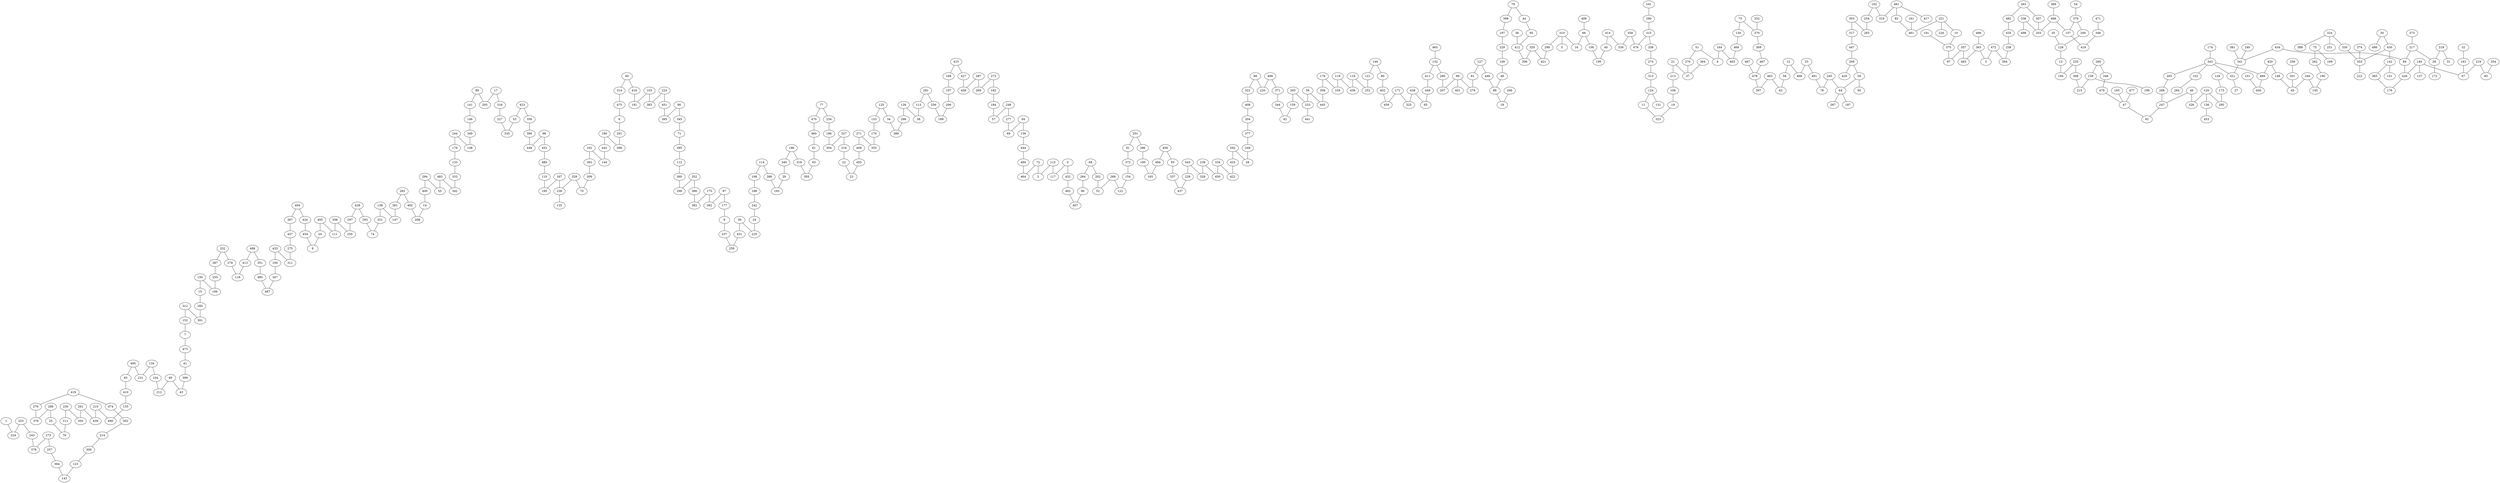 strict graph G {
1;
224;
253;
243;
378;
273;
257;
394;
143;
123;
300;
214;
302;
474;
419;
276;
376;
289;
25;
79;
211;
230;
350;
261;
439;
210;
490;
155;
410;
83;
495;
231;
134;
104;
212;
49;
43;
399;
41;
473;
7;
152;
312;
391;
285;
15;
150;
166;
255;
387;
232;
278;
118;
413;
488;
351;
485;
487;
347;
100;
433;
311;
275;
457;
367;
404;
424;
454;
9;
20;
405;
111;
306;
250;
297;
428;
293;
74;
331;
138;
147;
361;
282;
492;
208;
14;
400;
294;
55;
483;
342;
333;
133;
179;
244;
108;
349;
146;
141;
89;
205;
17;
316;
227;
335;
53;
423;
356;
390;
448;
98;
452;
480;
110;
185;
167;
236;
329;
70;
309;
362;
162;
144;
442;
180;
396;
291;
6;
475;
314;
60;
416;
181;
103;
383;
223;
451;
385;
90;
345;
71;
395;
112;
360;
296;
352;
366;
382;
175;
392;
87;
177;
8;
237;
259;
431;
39;
225;
24;
242;
188;
198;
114;
386;
193;
29;
340;
196;
318;
393;
63;
61;
460;
470;
77;
234;
186;
304;
327;
216;
22;
23;
455;
409;
271;
355;
170;
153;
125;
34;
380;
298;
126;
38;
113;
281;
256;
189;
206;
107;
168;
415;
427;
458;
287;
269;
272;
182;
184;
57;
248;
277;
69;
94;
139;
444;
494;
464;
72;
2;
115;
117;
0;
432;
462;
407;
96;
264;
68;
202;
52;
268;
122;
154;
372;
91;
201;
286;
160;
165;
484;
456;
93;
337;
437;
228;
443;
328;
239;
450;
334;
422;
425;
292;
28;
249;
377;
204;
408;
322;
88;
220;
499;
371;
344;
42;
159;
305;
233;
56;
445;
359;
178;
105;
119;
436;
116;
252;
121;
149;
80;
402;
459;
171;
325;
438;
65;
449;
411;
132;
280;
207;
99;
279;
81;
127;
446;
86;
48;
109;
229;
197;
398;
76;
44;
95;
412;
36;
308;
320;
421;
299;
310;
5;
16;
66;
156;
195;
40;
414;
339;
358;
476;
315;
290;
241;
338;
274;
313;
124;
11;
323;
19;
106;
213;
21;
37;
364;
270;
51;
4;
164;
403;
469;
130;
73;
370;
369;
467;
478;
497;
397;
463;
62;
58;
12;
468;
33;
491;
78;
245;
64;
267;
59;
209;
447;
317;
303;
283;
254;
192;
319;
481;
417;
82;
461;
161;
221;
10;
375;
191;
97;
357;
493;
363;
496;
3;
472;
384;
238;
435;
482;
263;
307;
203;
336;
498;
466;
157;
379;
200;
128;
35;
13;
194;
235;
368;
215;
158;
260;
346;
479;
47;
183;
477;
92;
247;
46;
326;
120;
295;
173;
129;
136;
453;
288;
265;
343;
102;
284;
174;
489;
420;
148;
45;
301;
258;
246;
145;
190;
262;
75;
169;
440;
101;
321;
341;
381;
240;
434;
84;
217;
26;
172;
218;
31;
373;
426;
140;
67;
163;
32;
219;
85;
354;
137;
176;
365;
142;
151;
430;
353;
222;
330;
324;
251;
388;
374;
30;
486;
27;
199;
54;
418;
348;
471;
389;
226;
429;
50;
187;
332;
131;
406;
18;
266;
401;
465;
441;
135;
68 -- 202;
213 -- 106;
341 -- 321;
357 -- 493;
262 -- 190;
155 -- 490;
294 -- 400;
146 -- 349;
462 -- 407;
327 -- 304;
343 -- 102;
53 -- 335;
30 -- 486;
324 -- 388;
253 -- 243;
261 -- 439;
399 -- 43;
405 -- 111;
124 -- 11;
192 -- 319;
160 -- 165;
303 -- 283;
443 -- 228;
46 -- 326;
363 -- 3;
115 -- 117;
287 -- 269;
423 -- 53;
99 -- 207;
329 -- 236;
10 -- 375;
68 -- 264;
414 -- 40;
242 -- 24;
363 -- 493;
372 -- 154;
56 -- 445;
306 -- 111;
71 -- 395;
25 -- 79;
485 -- 487;
415 -- 427;
327 -- 216;
186 -- 304;
332 -- 370;
134 -- 231;
426 -- 176;
0 -- 432;
104 -- 212;
345 -- 71;
286 -- 160;
183 -- 47;
356 -- 390;
125 -- 34;
389 -- 466;
21 -- 213;
336 -- 498;
405 -- 20;
21 -- 37;
94 -- 69;
492 -- 208;
481 -- 417;
379 -- 157;
320 -- 308;
469 -- 403;
261 -- 350;
17 -- 316;
198 -- 188;
340 -- 29;
281 -- 113;
180 -- 442;
210 -- 439;
110 -- 185;
410 -- 155;
338 -- 274;
140 -- 426;
367 -- 457;
276 -- 376;
480 -- 110;
49 -- 43;
404 -- 424;
153 -- 170;
402 -- 459;
287 -- 458;
315 -- 476;
51 -- 270;
390 -- 448;
353 -- 222;
244 -- 179;
434 -- 84;
77 -- 234;
310 -- 299;
442 -- 144;
375 -- 97;
162 -- 144;
128 -- 13;
354 -- 85;
73 -- 370;
273 -- 378;
351 -- 485;
13 -- 194;
168 -- 107;
157 -- 418;
374 -- 353;
175 -- 392;
126 -- 38;
496 -- 363;
114 -- 198;
124 -- 131;
66 -- 156;
361 -- 147;
347 -- 487;
314 -- 475;
154 -- 122;
132 -- 280;
132 -- 411;
217 -- 84;
30 -- 430;
348 -- 418;
414 -- 339;
322 -- 408;
428 -- 293;
40 -- 195;
72 -- 2;
456 -- 93;
317 -- 447;
475 -- 6;
398 -- 197;
336 -- 203;
346 -- 479;
218 -- 26;
334 -- 450;
334 -- 422;
96 -- 407;
76 -- 44;
140 -- 67;
36 -- 412;
196 -- 318;
465 -- 132;
406 -- 66;
129 -- 173;
127 -- 446;
278 -- 118;
64 -- 267;
433 -- 311;
173 -- 295;
365 -- 176;
463 -- 62;
64 -- 187;
178 -- 359;
483 -- 342;
19 -- 323;
463 -- 397;
481 -- 319;
303 -- 317;
370 -- 369;
467 -- 478;
149 -- 80;
419 -- 276;
413 -- 118;
116 -- 436;
87 -- 177;
409 -- 455;
424 -- 454;
412 -- 308;
209 -- 59;
443 -- 328;
478 -- 397;
316 -- 227;
235 -- 194;
73 -- 130;
33 -- 468;
47 -- 92;
84 -- 426;
201 -- 91;
305 -- 233;
113 -- 38;
158 -- 199;
20 -- 9;
11 -- 323;
377 -- 249;
438 -- 65;
219 -- 67;
77 -- 470;
249 -- 28;
7 -- 473;
349 -- 108;
227 -- 335;
98 -- 448;
175 -- 382;
29 -- 193;
139 -- 444;
164 -- 4;
59 -- 64;
291 -- 396;
221 -- 226;
282 -- 361;
112 -- 360;
310 -- 16;
200 -- 128;
221 -- 461;
39 -- 225;
184 -- 57;
182 -- 184;
431 -- 259;
357 -- 97;
483 -- 55;
239 -- 328;
125 -- 153;
299 -- 421;
248 -- 277;
162 -- 362;
170 -- 355;
359 -- 445;
404 -- 367;
315 -- 338;
167 -- 236;
330 -- 353;
236 -- 135;
281 -- 256;
306 -- 250;
17 -- 205;
387 -- 255;
460 -- 61;
54 -- 379;
246 -- 45;
265 -- 288;
272 -- 269;
216 -- 22;
300 -- 123;
362 -- 309;
89 -- 205;
305 -- 159;
235 -- 368;
34 -- 380;
343 -- 321;
86 -- 18;
415 -- 168;
66 -- 16;
474 -- 302;
484 -- 165;
482 -- 435;
140 -- 137;
164 -- 403;
230 -- 350;
99 -- 279;
313 -- 124;
416 -- 181;
488 -- 351;
14 -- 208;
119 -- 105;
449 -- 65;
301 -- 45;
81 -- 279;
428 -- 297;
427 -- 458;
260 -- 346;
33 -- 491;
288 -- 247;
6 -- 291;
271 -- 355;
494 -- 464;
95 -- 412;
371 -- 344;
425 -- 422;
435 -- 238;
214 -- 300;
324 -- 330;
190 -- 145;
232 -- 278;
488 -- 413;
223 -- 383;
142 -- 151;
192 -- 254;
343 -- 265;
149 -- 121;
58 -- 62;
471 -- 348;
263 -- 307;
98 -- 452;
0 -- 117;
369 -- 467;
120 -- 295;
257 -- 394;
229 -- 109;
48 -- 86;
489 -- 440;
218 -- 31;
272 -- 182;
352 -- 366;
270 -- 37;
282 -- 492;
59 -- 50;
430 -- 142;
141 -- 146;
228 -- 437;
39 -- 431;
126 -- 298;
433 -- 100;
268 -- 52;
217 -- 26;
321 -- 27;
324 -- 251;
318 -- 393;
123 -- 143;
60 -- 314;
264 -- 96;
82 -- 461;
127 -- 81;
114 -- 386;
46 -- 247;
161 -- 461;
240 -- 341;
263 -- 482;
246 -- 145;
434 -- 341;
294 -- 55;
497 -- 478;
91 -- 372;
24 -- 225;
446 -- 86;
271 -- 409;
454 -- 9;
274 -- 313;
432 -- 462;
152 -- 7;
297 -- 250;
302 -- 214;
438 -- 325;
206 -- 189;
254 -- 283;
358 -- 339;
245 -- 64;
256 -- 189;
495 -- 83;
451 -- 385;
309 -- 70;
275 -- 311;
344 -- 42;
72 -- 464;
12 -- 468;
307 -- 203;
158 -- 215;
430 -- 353;
277 -- 69;
419 -- 474;
447 -- 209;
171 -- 459;
260 -- 158;
333 -- 342;
337 -- 437;
456 -- 484;
138 -- 147;
244 -- 108;
51 -- 4;
44 -- 95;
479 -- 47;
466 -- 157;
107 -- 206;
196 -- 340;
394 -- 143;
420 -- 148;
420 -- 489;
12 -- 58;
219 -- 85;
89 -- 141;
381 -- 341;
495 -- 231;
255 -- 166;
134 -- 104;
63 -- 393;
472 -- 3;
120 -- 136;
233 -- 441;
273 -- 257;
60 -- 416;
15 -- 285;
90 -- 385;
202 -- 52;
76 -- 398;
171 -- 325;
238 -- 384;
101 -- 440;
221 -- 10;
230 -- 211;
49 -- 212;
329 -- 70;
352 -- 296;
499 -- 371;
253 -- 224;
481 -- 82;
411 -- 449;
248 -- 57;
379 -- 200;
241 -- 290;
120 -- 326;
1 -- 224;
245 -- 78;
358 -- 476;
93 -- 337;
204 -- 377;
455 -- 23;
491 -- 78;
472 -- 384;
174 -- 343;
239 -- 450;
156 -- 195;
163 -- 67;
293 -- 74;
223 -- 451;
310 -- 5;
32 -- 163;
290 -- 315;
312 -- 391;
400 -- 14;
258 -- 301;
148 -- 45;
209 -- 429;
423 -- 356;
289 -- 25;
100 -- 347;
94 -- 139;
243 -- 378;
167 -- 185;
159 -- 42;
103 -- 181;
444 -- 494;
90 -- 345;
191 -- 375;
292 -- 425;
22 -- 23;
386 -- 193;
83 -- 410;
292 -- 28;
88 -- 220;
136 -- 453;
312 -- 152;
408 -- 204;
180 -- 396;
142 -- 365;
41 -- 399;
285 -- 391;
289 -- 376;
331 -- 74;
35 -- 128;
75 -- 169;
56 -- 233;
178 -- 105;
452 -- 480;
211 -- 79;
473 -- 41;
360 -- 296;
87 -- 392;
188 -- 242;
116 -- 252;
109 -- 48;
26 -- 172;
75 -- 262;
130 -- 469;
179 -- 133;
364 -- 37;
268 -- 122;
138 -- 331;
121 -- 252;
232 -- 387;
150 -- 15;
115 -- 2;
266 -- 18;
99 -- 401;
88 -- 322;
395 -- 112;
61 -- 63;
201 -- 286;
477 -- 47;
177 -- 8;
119 -- 436;
366 -- 382;
210 -- 490;
150 -- 166;
8 -- 237;
470 -- 460;
234 -- 186;
499 -- 220;
133 -- 333;
320 -- 421;
247 -- 92;
280 -- 207;
298 -- 380;
80 -- 402;
237 -- 259;
457 -- 275;
368 -- 215;
106 -- 19;
197 -- 229;
103 -- 383;
466 -- 203;
373 -- 217;
102 -- 284;
343 -- 489;
}
